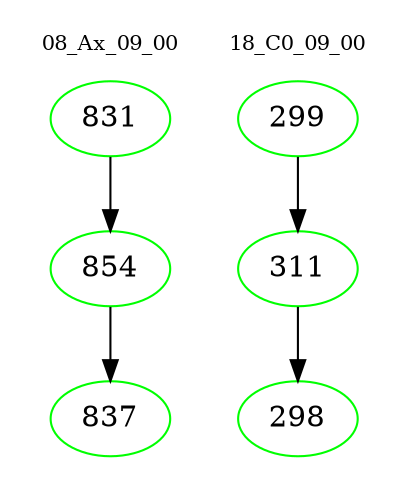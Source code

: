digraph{
subgraph cluster_0 {
color = white
label = "08_Ax_09_00";
fontsize=10;
T0_831 [label="831", color="green"]
T0_831 -> T0_854 [color="black"]
T0_854 [label="854", color="green"]
T0_854 -> T0_837 [color="black"]
T0_837 [label="837", color="green"]
}
subgraph cluster_1 {
color = white
label = "18_C0_09_00";
fontsize=10;
T1_299 [label="299", color="green"]
T1_299 -> T1_311 [color="black"]
T1_311 [label="311", color="green"]
T1_311 -> T1_298 [color="black"]
T1_298 [label="298", color="green"]
}
}
